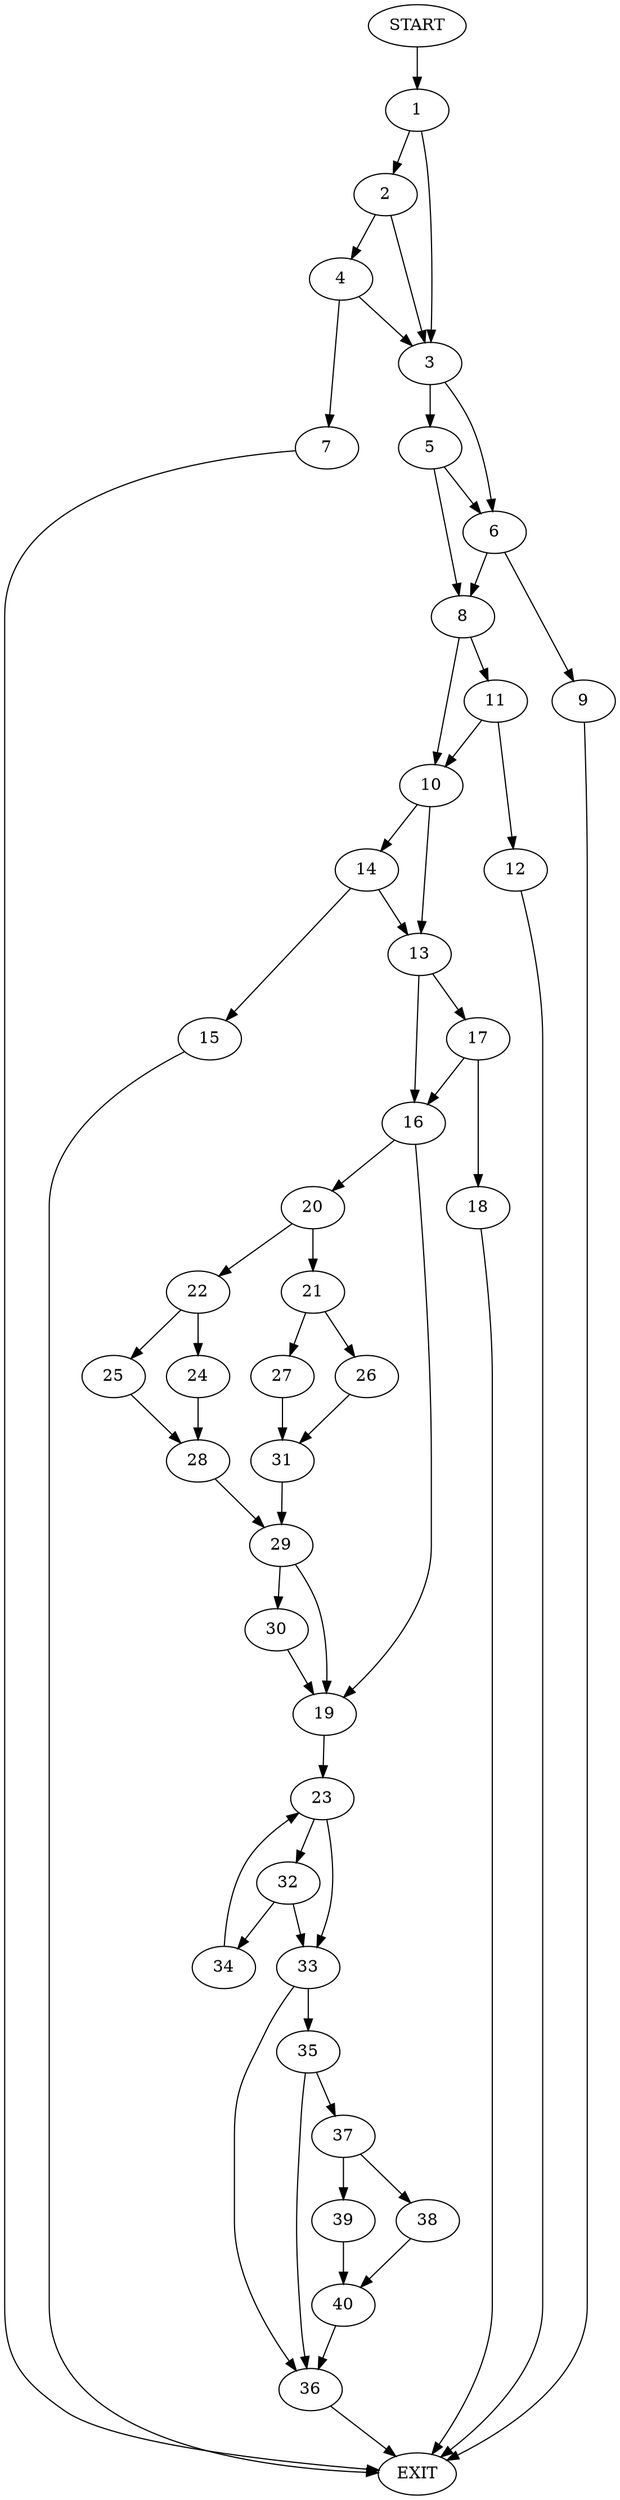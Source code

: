 digraph {
0 [label="START"]
41 [label="EXIT"]
0 -> 1
1 -> 2
1 -> 3
2 -> 3
2 -> 4
3 -> 5
3 -> 6
4 -> 3
4 -> 7
7 -> 41
5 -> 8
5 -> 6
6 -> 9
6 -> 8
8 -> 10
8 -> 11
9 -> 41
11 -> 10
11 -> 12
10 -> 13
10 -> 14
12 -> 41
14 -> 13
14 -> 15
13 -> 16
13 -> 17
15 -> 41
17 -> 18
17 -> 16
16 -> 19
16 -> 20
18 -> 41
20 -> 21
20 -> 22
19 -> 23
22 -> 24
22 -> 25
21 -> 26
21 -> 27
25 -> 28
24 -> 28
28 -> 29
29 -> 19
29 -> 30
27 -> 31
26 -> 31
31 -> 29
30 -> 19
23 -> 32
23 -> 33
32 -> 34
32 -> 33
33 -> 35
33 -> 36
34 -> 23
36 -> 41
35 -> 36
35 -> 37
37 -> 38
37 -> 39
38 -> 40
39 -> 40
40 -> 36
}
